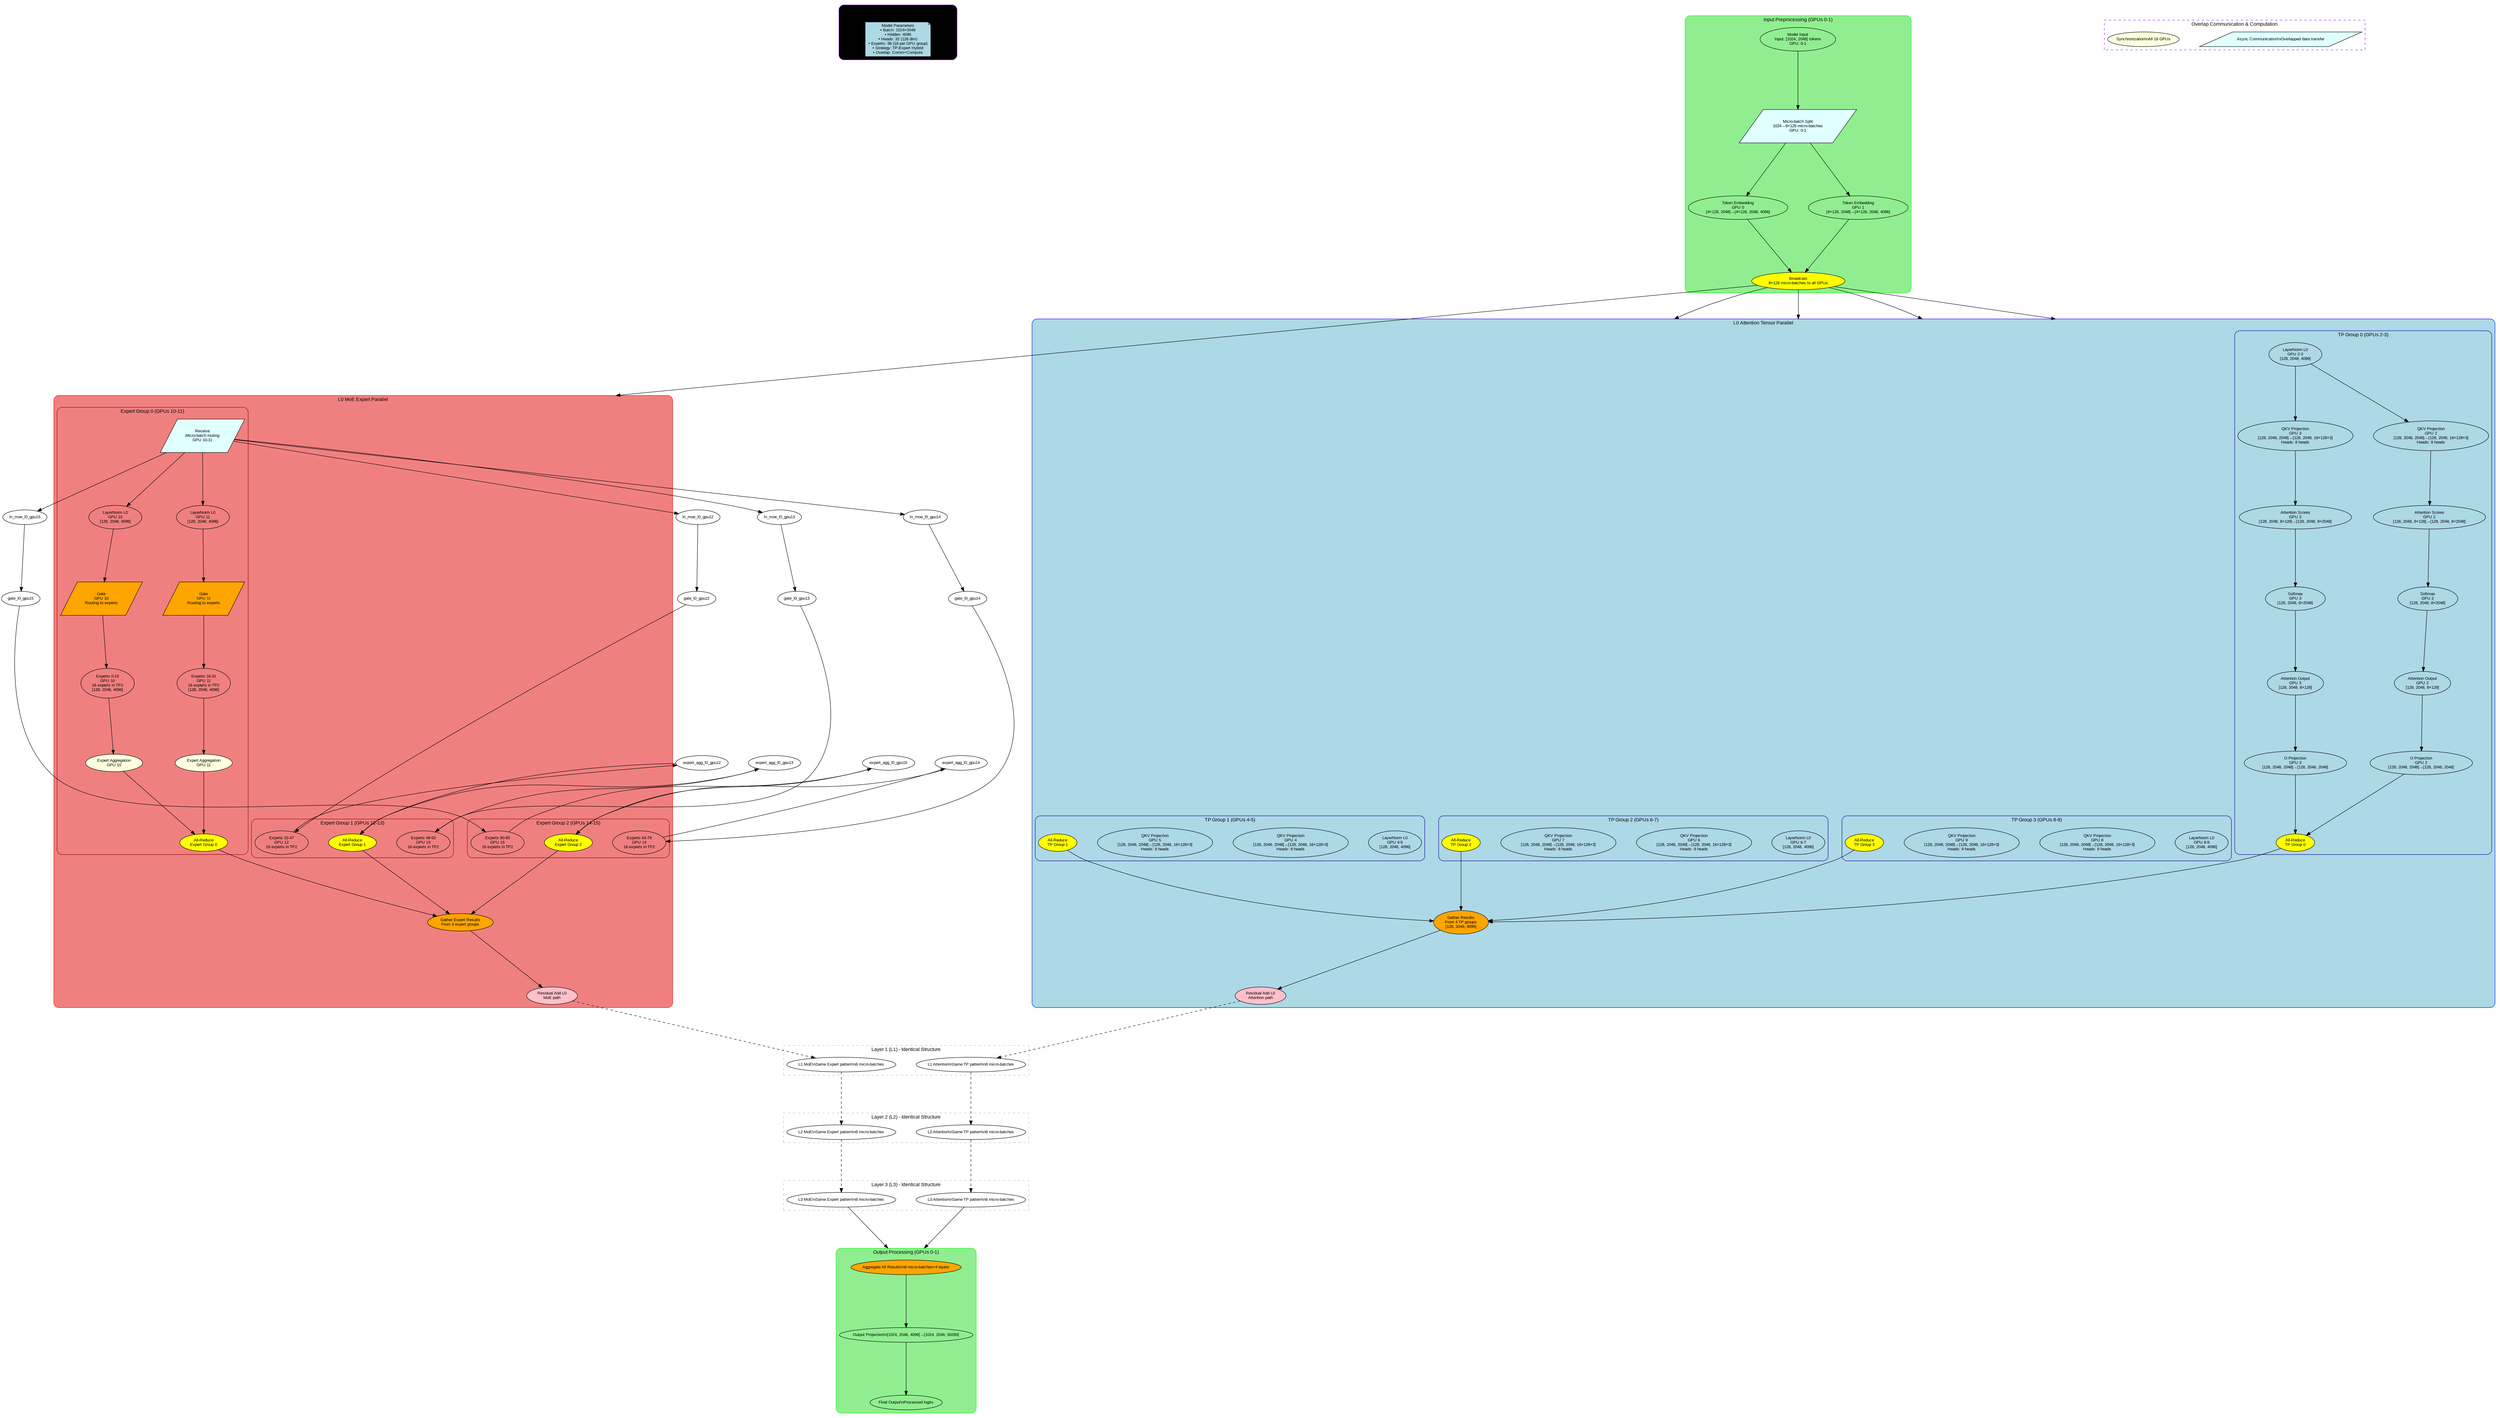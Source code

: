 digraph optimized_hybrid_parallel {
    rankdir=TB;
    compound=true;
    ranksep=1.8;
    nodesep=0.7;
    fontname="Arial";
    
    // Graph attributes
    graph [bgcolor=white, fontname="Arial", fontsize=12];
    node [fontname="Arial", fontsize=10];
    edge [fontname="Arial", fontsize=9];
    
    // Global configuration
    subgraph cluster_config {
        label="Optimized Hybrid Parallel Configuration\n16 GPUs | Micro-batching 8x128 | TP-Expert Hybrid";
        style=rounded;
        color=purple;
        bgcolor=lightpurple;
        
        config [shape=note, style=filled, fillcolor=lightblue, 
                label="Model Parameters\n• Batch: 1024×2048\n• Hidden: 4096\n• Heads: 32 (128 dim)\n• Experts: 96 (16 per GPU group)\n• Strategy: TP-Expert Hybrid\n• Overlap: Comm+Compute"];
    }
    
    // Input preprocessing
    subgraph cluster_preprocess {
        label="Input Preprocessing (GPUs 0-1)";
        style=rounded;
        color=green;
        bgcolor=lightgreen;
        
        input [shape=ellipse, style=filled, fillcolor=lightgreen, 
               label="Model Input\nInput: [1024, 2048] tokens\nGPU: 0-1"];
        
        micro_batch_split [shape=parallelogram, style=filled, fillcolor=lightcyan,
                          label="Micro-batch Split\n1024→8×128 micro-batches\nGPU: 0-1"];
        
        embed_gpu0 [label="Token Embedding\nGPU 0\n[4×128, 2048]→[4×128, 2048, 4096]"];
        embed_gpu1 [label="Token Embedding\nGPU 1\n[4×128, 2048]→[4×128, 2048, 4096]"];
        
        broadcast_input [shape=ellipse, style=filled, fillcolor=yellow,
                        label="Broadcast\n8×128 micro-batches to all GPUs"];
    }
    
    // Layer 0 - L0
    subgraph cluster_l0_attention {
        label="L0 Attention Tensor Parallel";
        style=rounded;
        color=blue;
        bgcolor=lightblue;
        
        // TP Group 0 (GPUs 2-3)
        subgraph cluster_tp0_l0 {
            label="TP Group 0 (GPUs 2-3)";
            style=rounded;
            color=darkblue;
            
            ln_l0_tp0 [label="LayerNorm L0\nGPU 2-3\n[128, 2048, 4096]"];
            qkv_l0_gpu2 [label="QKV Projection\nGPU 2\n[128, 2048, 2048]→[128, 2048, 16×128×3]\nHeads: 8 heads"];
            qkv_l0_gpu3 [label="QKV Projection\nGPU 3\n[128, 2048, 2048]→[128, 2048, 16×128×3]\nHeads: 8 heads"];
            scores_l0_gpu2 [label="Attention Scores\nGPU 2\n[128, 2048, 8×128]→[128, 2048, 8×2048]"];
            scores_l0_gpu3 [label="Attention Scores\nGPU 3\n[128, 2048, 8×128]→[128, 2048, 8×2048]"];
            softmax_l0_gpu2 [label="Softmax\nGPU 2\n[128, 2048, 8×2048]"];
            softmax_l0_gpu3 [label="Softmax\nGPU 3\n[128, 2048, 8×2048]"];
            attn_out_l0_gpu2 [label="Attention Output\nGPU 2\n[128, 2048, 8×128]"];
            attn_out_l0_gpu3 [label="Attention Output\nGPU 3\n[128, 2048, 8×128]"];
            o_proj_l0_gpu2 [label="O Projection\nGPU 2\n[128, 2048, 2048]→[128, 2048, 2048]"];
            o_proj_l0_gpu3 [label="O Projection\nGPU 3\n[128, 2048, 2048]→[128, 2048, 2048]"];
            all_reduce_tp0_l0 [shape=ellipse, style=filled, fillcolor=yellow, label="All-Reduce\nTP Group 0"];
        }
        
        // TP Group 1 (GPUs 4-5)
        subgraph cluster_tp1_l0 {
            label="TP Group 1 (GPUs 4-5)";
            style=rounded;
            color=darkblue;
            ln_l0_tp1 [label="LayerNorm L0\nGPU 4-5\n[128, 2048, 4096]"];
            qkv_l0_gpu4 [label="QKV Projection\nGPU 4\n[128, 2048, 2048]→[128, 2048, 16×128×3]\nHeads: 8 heads"];
            qkv_l0_gpu5 [label="QKV Projection\nGPU 5\n[128, 2048, 2048]→[128, 2048, 16×128×3]\nHeads: 8 heads"];
            all_reduce_tp1_l0 [shape=ellipse, style=filled, fillcolor=yellow, label="All-Reduce\nTP Group 1"];
        }
        
        // TP Group 2 (GPUs 6-7)
        subgraph cluster_tp2_l0 {
            label="TP Group 2 (GPUs 6-7)";
            style=rounded;
            color=darkblue;
            ln_l0_tp2 [label="LayerNorm L0\nGPU 6-7\n[128, 2048, 4096]"];
            qkv_l0_gpu6 [label="QKV Projection\nGPU 6\n[128, 2048, 2048]→[128, 2048, 16×128×3]\nHeads: 8 heads"];
            qkv_l0_gpu7 [label="QKV Projection\nGPU 7\n[128, 2048, 2048]→[128, 2048, 16×128×3]\nHeads: 8 heads"];
            all_reduce_tp2_l0 [shape=ellipse, style=filled, fillcolor=yellow, label="All-Reduce\nTP Group 2"];
        }
        
        // TP Group 3 (GPUs 8-9)
        subgraph cluster_tp3_l0 {
            label="TP Group 3 (GPUs 8-9)";
            style=rounded;
            color=darkblue;
            ln_l0_tp3 [label="LayerNorm L0\nGPU 8-9\n[128, 2048, 4096]"];
            qkv_l0_gpu8 [label="QKV Projection\nGPU 8\n[128, 2048, 2048]→[128, 2048, 16×128×3]\nHeads: 8 heads"];
            qkv_l0_gpu9 [label="QKV Projection\nGPU 9\n[128, 2048, 2048]→[128, 2048, 16×128×3]\nHeads: 8 heads"];
            all_reduce_tp3_l0 [shape=ellipse, style=filled, fillcolor=yellow, label="All-Reduce\nTP Group 3"];
        }
        
        gather_attn_l0 [shape=ellipse, style=filled, fillcolor=orange, 
                       label="Gather Results\nFrom 4 TP groups\n[128, 2048, 4096]"];
        res1_l0 [shape=ellipse, style=filled, fillcolor=pink, 
                label="Residual Add L0\nAttention path"];
    }
    
    // Layer 0 - MoE
    subgraph cluster_l0_moe {
        label="L0 MoE Expert Parallel";
        style=rounded;
        color=red;
        bgcolor=lightcoral;
        
        // Expert Groups 0-2 (GPUs 10-15)
        subgraph cluster_expert0_l0 {
            label="Expert Group 0 (GPUs 10-11)";
            style=rounded;
            color=darkred;
            
            recv_moe_l0_0 [shape=parallelogram, style=filled, fillcolor=lightcyan,
                         label="Receive\nMicro-batch routing\nGPU 10-11"];
            ln_moe_l0_gpu10 [label="LayerNorm L0\nGPU 10\n[128, 2048, 4096]"];
            ln_moe_l0_gpu11 [label="LayerNorm L0\nGPU 11\n[128, 2048, 4096]"];
            gate_l0_gpu10 [shape=parallelogram, style=filled, fillcolor=orange,
                         label="Gate\nGPU 10\nRouting to experts"];
            gate_l0_gpu11 [shape=parallelogram, style=filled, fillcolor=orange,
                         label="Gate\nGPU 11\nRouting to experts"];
            expert_l0_0_gpu10 [label="Experts 0-15\nGPU 10\n16 experts in TP2\n[128, 2048, 4096]"];
            expert_l0_16_gpu11 [label="Experts 16-31\nGPU 11\n16 experts in TP2\n[128, 2048, 4096]"];
            expert_agg_l0_gpu10 [shape=ellipse, style=filled, fillcolor=lightyellow,
                               label="Expert Aggregation\nGPU 10"];
            expert_agg_l0_gpu11 [shape=ellipse, style=filled, fillcolor=lightyellow,
                               label="Expert Aggregation\nGPU 11"];
            all_reduce_expert0_l0 [shape=ellipse, style=filled, fillcolor=yellow,
                                 label="All-Reduce\nExpert Group 0"];
        }
        
        subgraph cluster_expert1_l0 {
            label="Expert Group 1 (GPUs 12-13)";
            style=rounded;
            color=darkred;
            expert_l0_32_gpu12 [label="Experts 32-47\nGPU 12\n16 experts in TP2"];
            expert_l0_48_gpu13 [label="Experts 48-63\nGPU 13\n16 experts in TP2"];
            all_reduce_expert1_l0 [shape=ellipse, style=filled, fillcolor=yellow,
                                 label="All-Reduce\nExpert Group 1"];
        }
        
        subgraph cluster_expert2_l0 {
            label="Expert Group 2 (GPUs 14-15)";
            style=rounded;
            color=darkred;
            expert_l0_64_gpu14 [label="Experts 64-79\nGPU 14\n16 experts in TP2"];
            expert_l0_80_gpu15 [label="Experts 80-95\nGPU 15\n16 experts in TP2"];
            all_reduce_expert2_l0 [shape=ellipse, style=filled, fillcolor=yellow,
                                 label="All-Reduce\nExpert Group 2"];
        }
        
        gather_experts_l0 [shape=ellipse, style=filled, fillcolor=orange,
                         label="Gather Expert Results\nFrom 3 expert groups"];
        res2_l0 [shape=ellipse, style=filled, fillcolor=pink,
                label="Residual Add L0\nMoE path"];
    }
    
    // Layer 1, 2, 3 - Similar structure
    subgraph cluster_layer1 {
        label="Layer 1 (L1) - Identical Structure";
        style=dashed;
        color=grey;
        
        layer1_attn [label="L1 Attention\\nSame TP pattern\\n8 micro-batches"];
        layer1_moe [label="L1 MoE\\nSame Expert pattern\\n8 micro-batches"];
    }
    
    subgraph cluster_layer2 {
        label="Layer 2 (L2) - Identical Structure";
        style=dashed;
        color=grey;
        
        layer2_attn [label="L2 Attention\\nSame TP pattern\\n8 micro-batches"];
        layer2_moe [label="L2 MoE\\nSame Expert pattern\\n8 micro-batches"];
    }
    
    subgraph cluster_layer3 {
        label="Layer 3 (L3) - Identical Structure";
        style=dashed;
        color=grey;
        
        layer3_attn [label="L3 Attention\\nSame TP pattern\\n8 micro-batches"];
        layer3_moe [label="L3 MoE\\nSame Expert pattern\\n8 micro-batches"];
    }
    
    // Communication and overlap
    subgraph cluster_comm {
        label="Overlap Communication & Computation";
        style=dashed;
        color=purple;
        
        async_comm0 [shape=parallelogram, style=filled, fillcolor=lightcyan,
                    label="Async Communication\\nOverlapped data transfer"];
        sync_barrier [shape=ellipse, style=filled, fillcolor=lightyellow,
                    label="Synchronization\\nAll 16 GPUs"];
    }
    
    // Output processing
    subgraph cluster_output {
        label="Output Processing (GPUs 0-1)";
        style=rounded;
        color=green;
        bgcolor=lightgreen;
        
        final_gather [shape=ellipse, style=filled, fillcolor=orange,
                     label="Aggregate All Results\\n8 micro-batches×4 layers"];
        output_projection [label="Output Projection\\n[1024, 2048, 4096]→[1024, 2048, 50265]"];
        final_output [shape=ellipse, style=filled, fillcolor=lightgreen,
                     label="Final Output\\nProcessed logits"];
    }
    
    // Layer connections
    input -> micro_batch_split;
    micro_batch_split -> embed_gpu0;
    micro_batch_split -> embed_gpu1;
    embed_gpu0 -> broadcast_input;
    embed_gpu1 -> broadcast_input;
    
    broadcast_input -> ln_l0_tp0 [lhead=cluster_l0_attention];
    broadcast_input -> ln_l0_tp1 [lhead=cluster_l0_attention];
    broadcast_input -> ln_l0_tp2 [lhead=cluster_l0_attention];
    broadcast_input -> ln_l0_tp3 [lhead=cluster_l0_attention];
    broadcast_input -> recv_moe_l0_0 [lhead=cluster_l0_moe];
    
    // L0 Attention flow
    ln_l0_tp0 -> qkv_l0_gpu2;
    ln_l0_tp0 -> qkv_l0_gpu3;
    qkv_l0_gpu2 -> scores_l0_gpu2;
    qkv_l0_gpu3 -> scores_l0_gpu3;
    scores_l0_gpu2 -> softmax_l0_gpu2;
    scores_l0_gpu3 -> softmax_l0_gpu3;
    softmax_l0_gpu2 -> attn_out_l0_gpu2;
    softmax_l0_gpu3 -> attn_out_l0_gpu3;
    attn_out_l0_gpu2 -> o_proj_l0_gpu2;
    attn_out_l0_gpu3 -> o_proj_l0_gpu3;
    o_proj_l0_gpu2 -> all_reduce_tp0_l0;
    o_proj_l0_gpu3 -> all_reduce_tp0_l0;
    all_reduce_tp0_l0 -> gather_attn_l0;
    all_reduce_tp1_l0 -> gather_attn_l0;
    all_reduce_tp2_l0 -> gather_attn_l0;
    all_reduce_tp3_l0 -> gather_attn_l0;
    gather_attn_l0 -> res1_l0;
    
    // L0 MoE flow
    recv_moe_l0_0 -> ln_moe_l0_gpu10;
    recv_moe_l0_0 -> ln_moe_l0_gpu11;
    recv_moe_l0_0 -> ln_moe_l0_gpu12;
    recv_moe_l0_0 -> ln_moe_l0_gpu13;
    recv_moe_l0_0 -> ln_moe_l0_gpu14;
    recv_moe_l0_0 -> ln_moe_l0_gpu15;
    
    ln_moe_l0_gpu10 -> gate_l0_gpu10;
    ln_moe_l0_gpu11 -> gate_l0_gpu11;
    ln_moe_l0_gpu12 -> gate_l0_gpu12;
    ln_moe_l0_gpu13 -> gate_l0_gpu13;
    ln_moe_l0_gpu14 -> gate_l0_gpu14;
    ln_moe_l0_gpu15 -> gate_l0_gpu15;
    
    gate_l0_gpu10 -> expert_l0_0_gpu10;
    gate_l0_gpu11 -> expert_l0_16_gpu11;
    gate_l0_gpu12 -> expert_l0_32_gpu12;
    gate_l0_gpu13 -> expert_l0_48_gpu13;
    gate_l0_gpu14 -> expert_l0_64_gpu14;
    gate_l0_gpu15 -> expert_l0_80_gpu15;
    
    expert_l0_0_gpu10 -> expert_agg_l0_gpu10;
    expert_l0_16_gpu11 -> expert_agg_l0_gpu11;
    expert_l0_32_gpu12 -> expert_agg_l0_gpu12;
    expert_l0_48_gpu13 -> expert_agg_l0_gpu13;
    expert_l0_64_gpu14 -> expert_agg_l0_gpu14;
    expert_l0_80_gpu15 -> expert_agg_l0_gpu15;
    
    expert_agg_l0_gpu10 -> all_reduce_expert0_l0;
    expert_agg_l0_gpu11 -> all_reduce_expert0_l0;
    expert_agg_l0_gpu12 -> all_reduce_expert1_l0;
    expert_agg_l0_gpu13 -> all_reduce_expert1_l0;
    expert_agg_l0_gpu14 -> all_reduce_expert2_l0;
    expert_agg_l0_gpu15 -> all_reduce_expert2_l0;
    
    all_reduce_expert0_l0 -> gather_experts_l0;
    all_reduce_expert1_l0 -> gather_experts_l0;
    all_reduce_expert2_l0 -> gather_experts_l0;
    gather_experts_l0 -> res2_l0;
    
    // Chain layers
    res1_l0 -> layer1_attn [style=dashed];
    res2_l0 -> layer1_moe [style=dashed];
    layer1_attn -> layer2_attn [style=dashed];
    layer1_moe -> layer2_moe [style=dashed];
    layer2_attn -> layer3_attn [style=dashed];
    layer2_moe -> layer3_moe [style=dashed];
    
    // Final output
    layer3_attn -> final_gather [lhead=cluster_output];
    layer3_moe -> final_gather [lhead=cluster_output];
    final_gather -> output_projection;
    output_projection -> final_output;
}